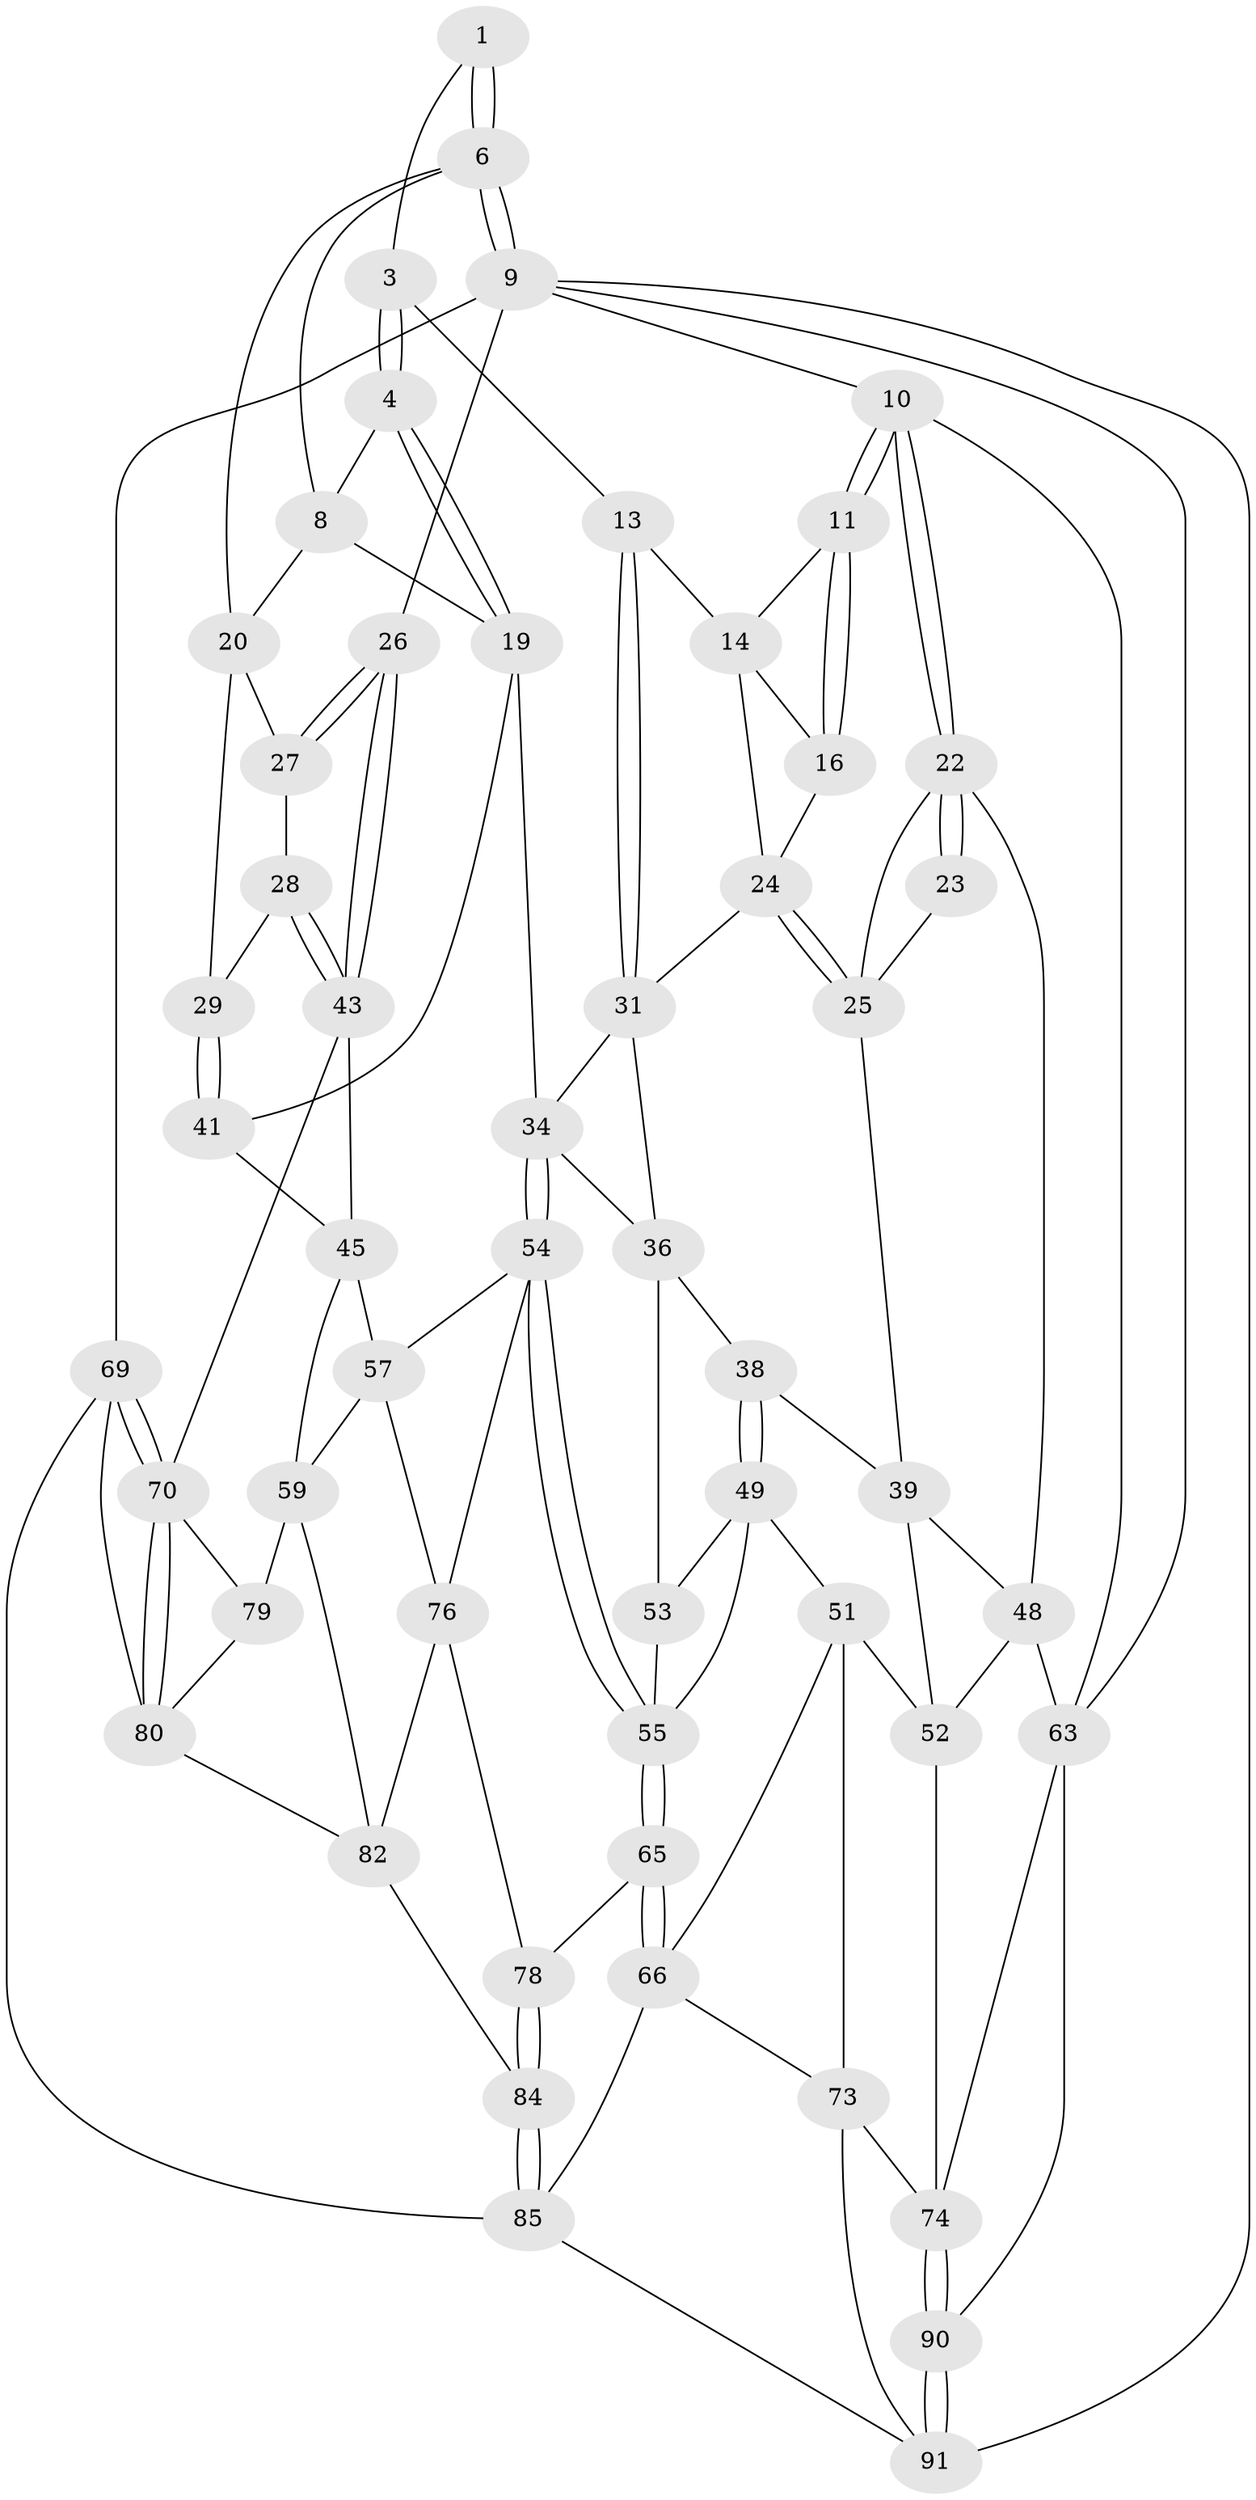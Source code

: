 // original degree distribution, {4: 0.2608695652173913, 5: 0.44565217391304346, 6: 0.2608695652173913, 3: 0.03260869565217391}
// Generated by graph-tools (version 1.1) at 2025/42/03/06/25 10:42:35]
// undirected, 54 vertices, 124 edges
graph export_dot {
graph [start="1"]
  node [color=gray90,style=filled];
  1 [pos="+0.751377400549172+0",super="+2"];
  3 [pos="+0.5439815758377476+0.16363609838380777"];
  4 [pos="+0.6415800739248964+0.230610997315667",super="+5"];
  6 [pos="+1+0",super="+7"];
  8 [pos="+0.7520841335112339+0.044253343506835",super="+18"];
  9 [pos="+1+0",super="+68"];
  10 [pos="+0+0"];
  11 [pos="+0+0",super="+12"];
  13 [pos="+0.46353679406586834+0.1854319478758242"];
  14 [pos="+0.438985250931698+0.18151919535931996",super="+15"];
  16 [pos="+0.14281413961396583+0.11220523034605485",super="+17"];
  19 [pos="+0.6552525884176528+0.24228245313411856",super="+33"];
  20 [pos="+0.8619256494212221+0.159865005200034",super="+21"];
  22 [pos="+0+0.038137342881289574",super="+42"];
  23 [pos="+0+0.09682429801297247"];
  24 [pos="+0.2207735122266989+0.16183592008360587",super="+30"];
  25 [pos="+0.12321449589657076+0.2571184424446962",super="+40"];
  26 [pos="+1+0.21478467797514783"];
  27 [pos="+0.8747204278705659+0.17371162972557128"];
  28 [pos="+0.983715503922777+0.33626113482187886"];
  29 [pos="+0.9000793099304681+0.336935019800023"];
  31 [pos="+0.42774132906975976+0.30997612018672904",super="+32"];
  34 [pos="+0.47024797107076205+0.4617979592272312",super="+35"];
  36 [pos="+0.3083707620263158+0.383076349302535",super="+37"];
  38 [pos="+0.16114260758634663+0.4140433822550109"];
  39 [pos="+0.11140387724514475+0.3769450799724901",super="+47"];
  41 [pos="+0.7097380832613528+0.3757690896071061"];
  43 [pos="+1+0.41050650832613134",super="+44"];
  45 [pos="+0.82937249549945+0.5263390396169152",super="+46"];
  48 [pos="+0+0.507915748085902",super="+62"];
  49 [pos="+0.15288570643518296+0.5120019856588633",super="+50"];
  51 [pos="+0.1099353248853876+0.587277345677496",super="+67"];
  52 [pos="+0.10992067352153535+0.5872771510552196",super="+72"];
  53 [pos="+0.2655941951405409+0.5035273879760551"];
  54 [pos="+0.4668675070494955+0.5508368376725716",super="+58"];
  55 [pos="+0.37425261964816187+0.6474671466770208",super="+56"];
  57 [pos="+0.6905703474974247+0.4532072479036163",super="+61"];
  59 [pos="+0.7622174735377206+0.6272272454110183",super="+60"];
  63 [pos="+0+1",super="+64"];
  65 [pos="+0.36941166645406176+0.6676944965210566"];
  66 [pos="+0.3430586709200445+0.7090495405291037",super="+87"];
  69 [pos="+1+1",super="+89"];
  70 [pos="+1+0.8786980671467333",super="+71"];
  73 [pos="+0.16487856059724104+0.7833230792394877",super="+88"];
  74 [pos="+0.14222531245876993+0.790559336389265",super="+75"];
  76 [pos="+0.6113413332217164+0.6275730180797741",super="+77"];
  78 [pos="+0.4910480594238041+0.7297111933921481"];
  79 [pos="+0.8248045822039604+0.6830077967177861"];
  80 [pos="+0.8124188702093952+0.7916833911919322",super="+81"];
  82 [pos="+0.6990836606264899+0.7790498623378856",super="+83"];
  84 [pos="+0.5713526716672824+0.9222129362937719"];
  85 [pos="+0.5262185378696412+1",super="+86"];
  90 [pos="+0+1"];
  91 [pos="+0.24223548886669807+1",super="+92"];
  1 -- 6;
  1 -- 6;
  1 -- 3;
  3 -- 4;
  3 -- 4;
  3 -- 13;
  4 -- 19;
  4 -- 19;
  4 -- 8;
  6 -- 9;
  6 -- 9;
  6 -- 8;
  6 -- 20;
  8 -- 19;
  8 -- 20;
  9 -- 10;
  9 -- 26;
  9 -- 69;
  9 -- 91;
  9 -- 63;
  10 -- 11;
  10 -- 11;
  10 -- 22;
  10 -- 22;
  10 -- 63;
  11 -- 16;
  11 -- 16;
  11 -- 14;
  13 -- 14;
  13 -- 31;
  13 -- 31;
  14 -- 24;
  14 -- 16;
  16 -- 24;
  19 -- 41;
  19 -- 34;
  20 -- 27;
  20 -- 29;
  22 -- 23;
  22 -- 23;
  22 -- 48;
  22 -- 25;
  23 -- 25;
  24 -- 25;
  24 -- 25;
  24 -- 31;
  25 -- 39;
  26 -- 27;
  26 -- 27;
  26 -- 43;
  26 -- 43;
  27 -- 28;
  28 -- 29;
  28 -- 43;
  28 -- 43;
  29 -- 41;
  29 -- 41;
  31 -- 36;
  31 -- 34;
  34 -- 54;
  34 -- 54;
  34 -- 36;
  36 -- 53;
  36 -- 38;
  38 -- 39;
  38 -- 49;
  38 -- 49;
  39 -- 48;
  39 -- 52;
  41 -- 45;
  43 -- 45;
  43 -- 70;
  45 -- 59;
  45 -- 57;
  48 -- 52;
  48 -- 63;
  49 -- 53;
  49 -- 51;
  49 -- 55;
  51 -- 52;
  51 -- 73;
  51 -- 66;
  52 -- 74;
  53 -- 55;
  54 -- 55;
  54 -- 55;
  54 -- 57;
  54 -- 76;
  55 -- 65;
  55 -- 65;
  57 -- 59;
  57 -- 76;
  59 -- 79;
  59 -- 82;
  63 -- 74;
  63 -- 90;
  65 -- 66;
  65 -- 66;
  65 -- 78;
  66 -- 73;
  66 -- 85;
  69 -- 70;
  69 -- 70;
  69 -- 85;
  69 -- 80;
  70 -- 80;
  70 -- 80;
  70 -- 79;
  73 -- 74;
  73 -- 91;
  74 -- 90;
  74 -- 90;
  76 -- 78;
  76 -- 82;
  78 -- 84;
  78 -- 84;
  79 -- 80;
  80 -- 82;
  82 -- 84;
  84 -- 85;
  84 -- 85;
  85 -- 91;
  90 -- 91;
  90 -- 91;
}
